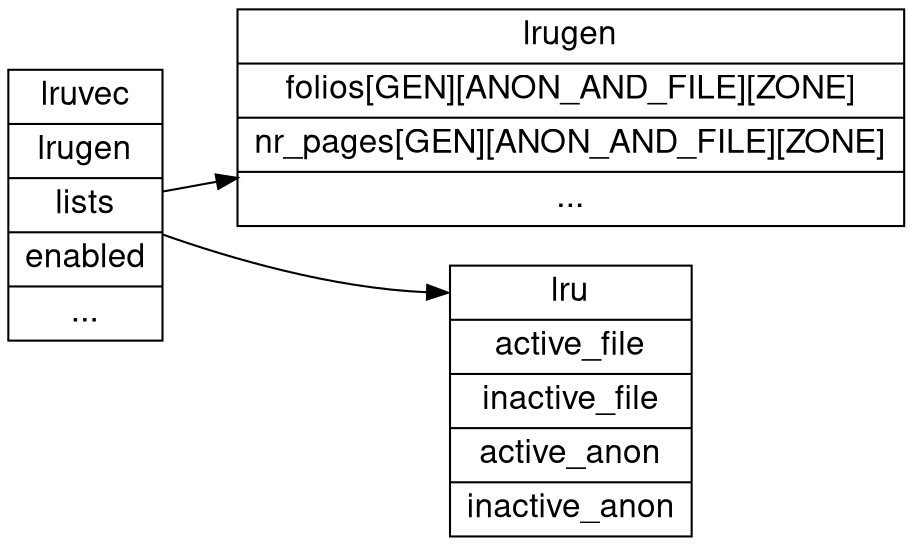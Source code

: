 digraph g {
fontname="Helvetica,Arial,sans-serif"
node [fontname="Helvetica,Arial,sans-serif"]
edge [fontname="Helvetica,Arial,sans-serif"]

graph [
rankdir = "LR"
];

node [
fontsize = "16"
shape = "ellipse"
];




lruvec [
label = "<f0> lruvec| <f1> lrugen | <f2> lists | enabled | ..."
shape = "record"
];

"mglru" [
label = "<f0>  lrugen | <f1> folios[GEN][ANON_AND_FILE][ZONE]  | 
   <f1> nr_pages[GEN][ANON_AND_FILE][ZONE] |
     ... "
shape = "record"
];

"lru" [
label = "<f0> lru | <f1> active_file | <f2> inactive_file | active_anon | inactive_anon"
shape = "record"
];


lruvec -> mglru [
id = 2
];

lruvec -> lru:f0 [
id = 3
];





}